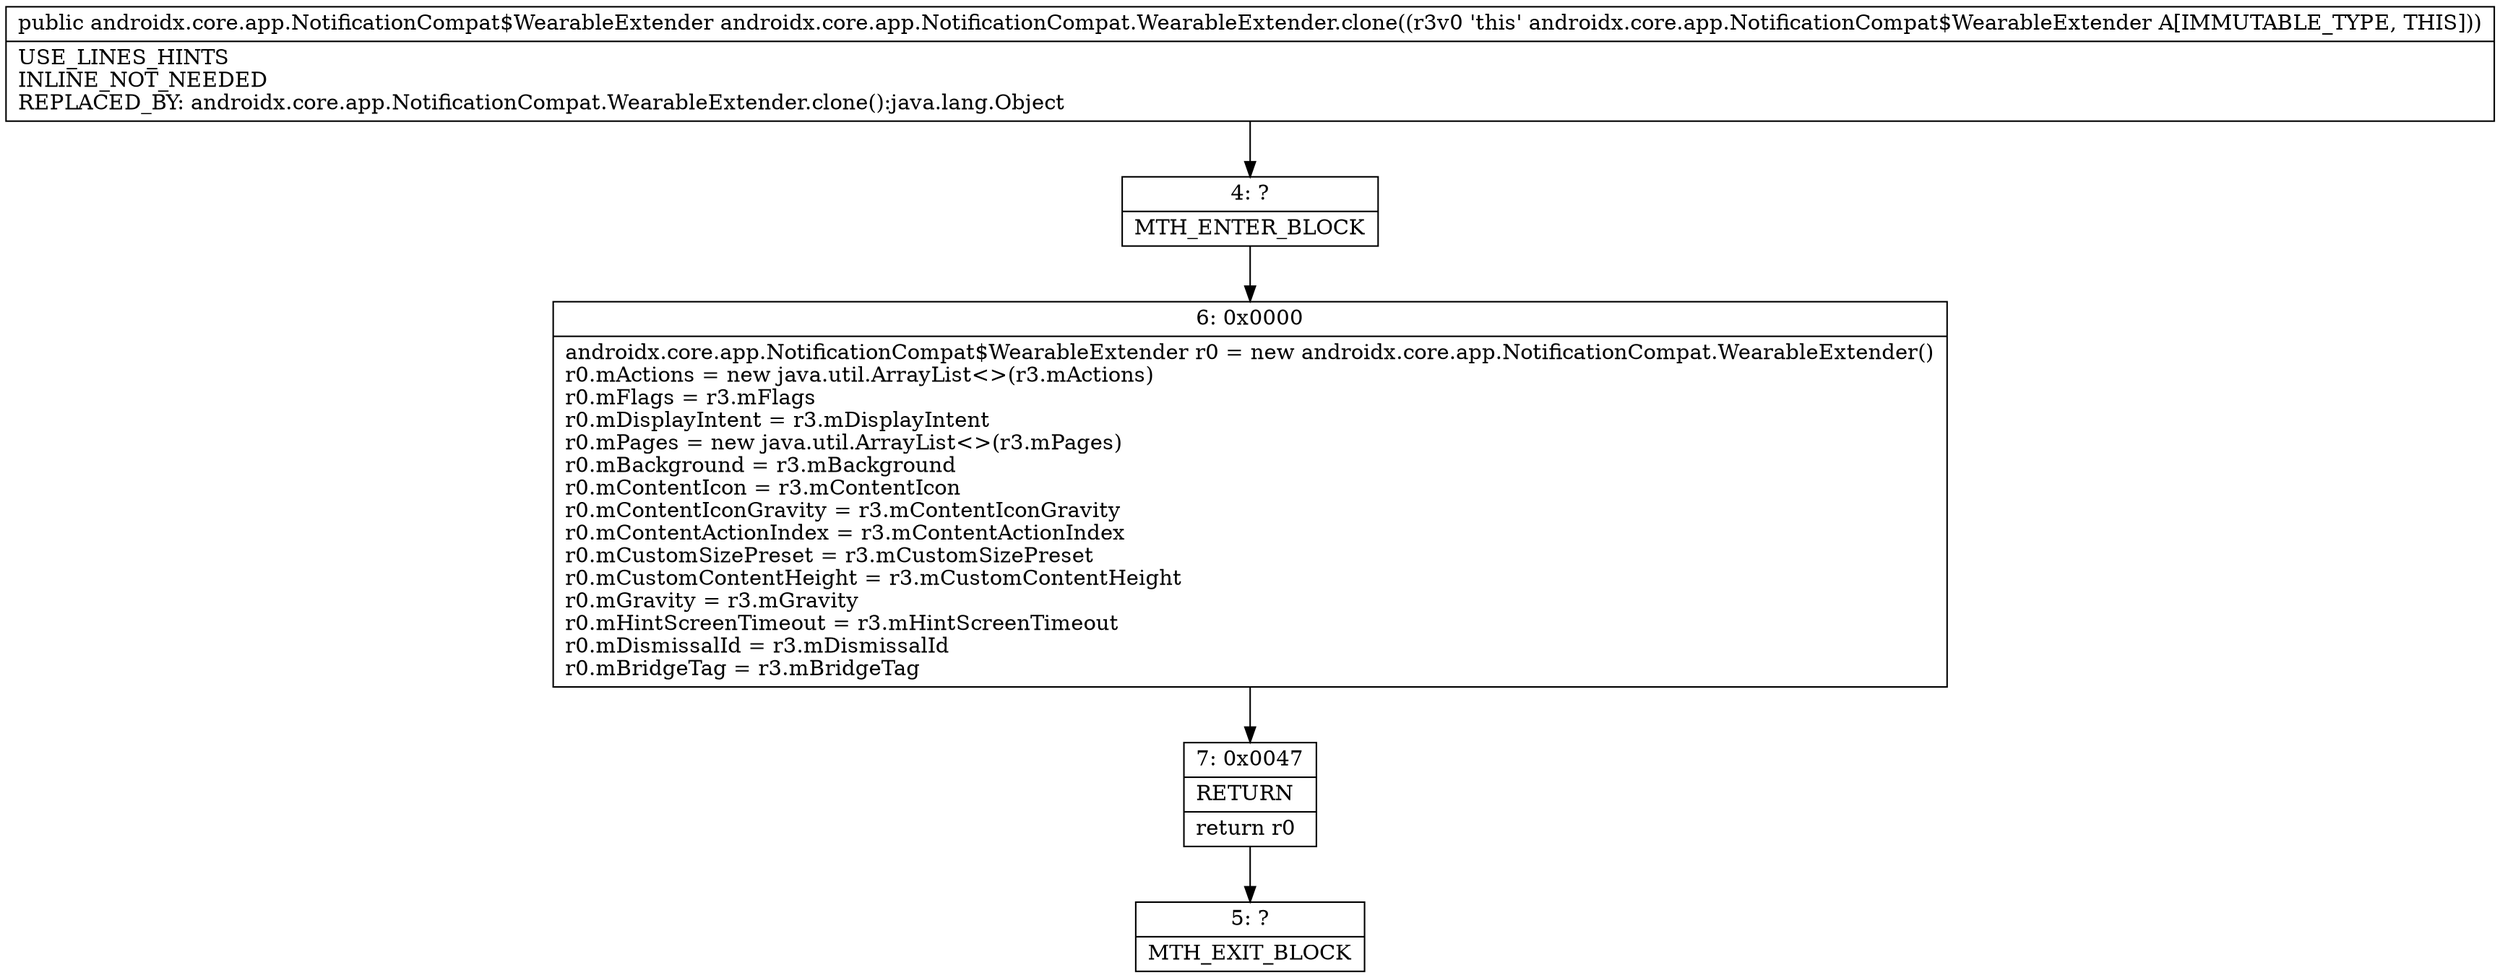 digraph "CFG forandroidx.core.app.NotificationCompat.WearableExtender.clone()Landroidx\/core\/app\/NotificationCompat$WearableExtender;" {
Node_4 [shape=record,label="{4\:\ ?|MTH_ENTER_BLOCK\l}"];
Node_6 [shape=record,label="{6\:\ 0x0000|androidx.core.app.NotificationCompat$WearableExtender r0 = new androidx.core.app.NotificationCompat.WearableExtender()\lr0.mActions = new java.util.ArrayList\<\>(r3.mActions)\lr0.mFlags = r3.mFlags\lr0.mDisplayIntent = r3.mDisplayIntent\lr0.mPages = new java.util.ArrayList\<\>(r3.mPages)\lr0.mBackground = r3.mBackground\lr0.mContentIcon = r3.mContentIcon\lr0.mContentIconGravity = r3.mContentIconGravity\lr0.mContentActionIndex = r3.mContentActionIndex\lr0.mCustomSizePreset = r3.mCustomSizePreset\lr0.mCustomContentHeight = r3.mCustomContentHeight\lr0.mGravity = r3.mGravity\lr0.mHintScreenTimeout = r3.mHintScreenTimeout\lr0.mDismissalId = r3.mDismissalId\lr0.mBridgeTag = r3.mBridgeTag\l}"];
Node_7 [shape=record,label="{7\:\ 0x0047|RETURN\l|return r0\l}"];
Node_5 [shape=record,label="{5\:\ ?|MTH_EXIT_BLOCK\l}"];
MethodNode[shape=record,label="{public androidx.core.app.NotificationCompat$WearableExtender androidx.core.app.NotificationCompat.WearableExtender.clone((r3v0 'this' androidx.core.app.NotificationCompat$WearableExtender A[IMMUTABLE_TYPE, THIS]))  | USE_LINES_HINTS\lINLINE_NOT_NEEDED\lREPLACED_BY: androidx.core.app.NotificationCompat.WearableExtender.clone():java.lang.Object\l}"];
MethodNode -> Node_4;Node_4 -> Node_6;
Node_6 -> Node_7;
Node_7 -> Node_5;
}


